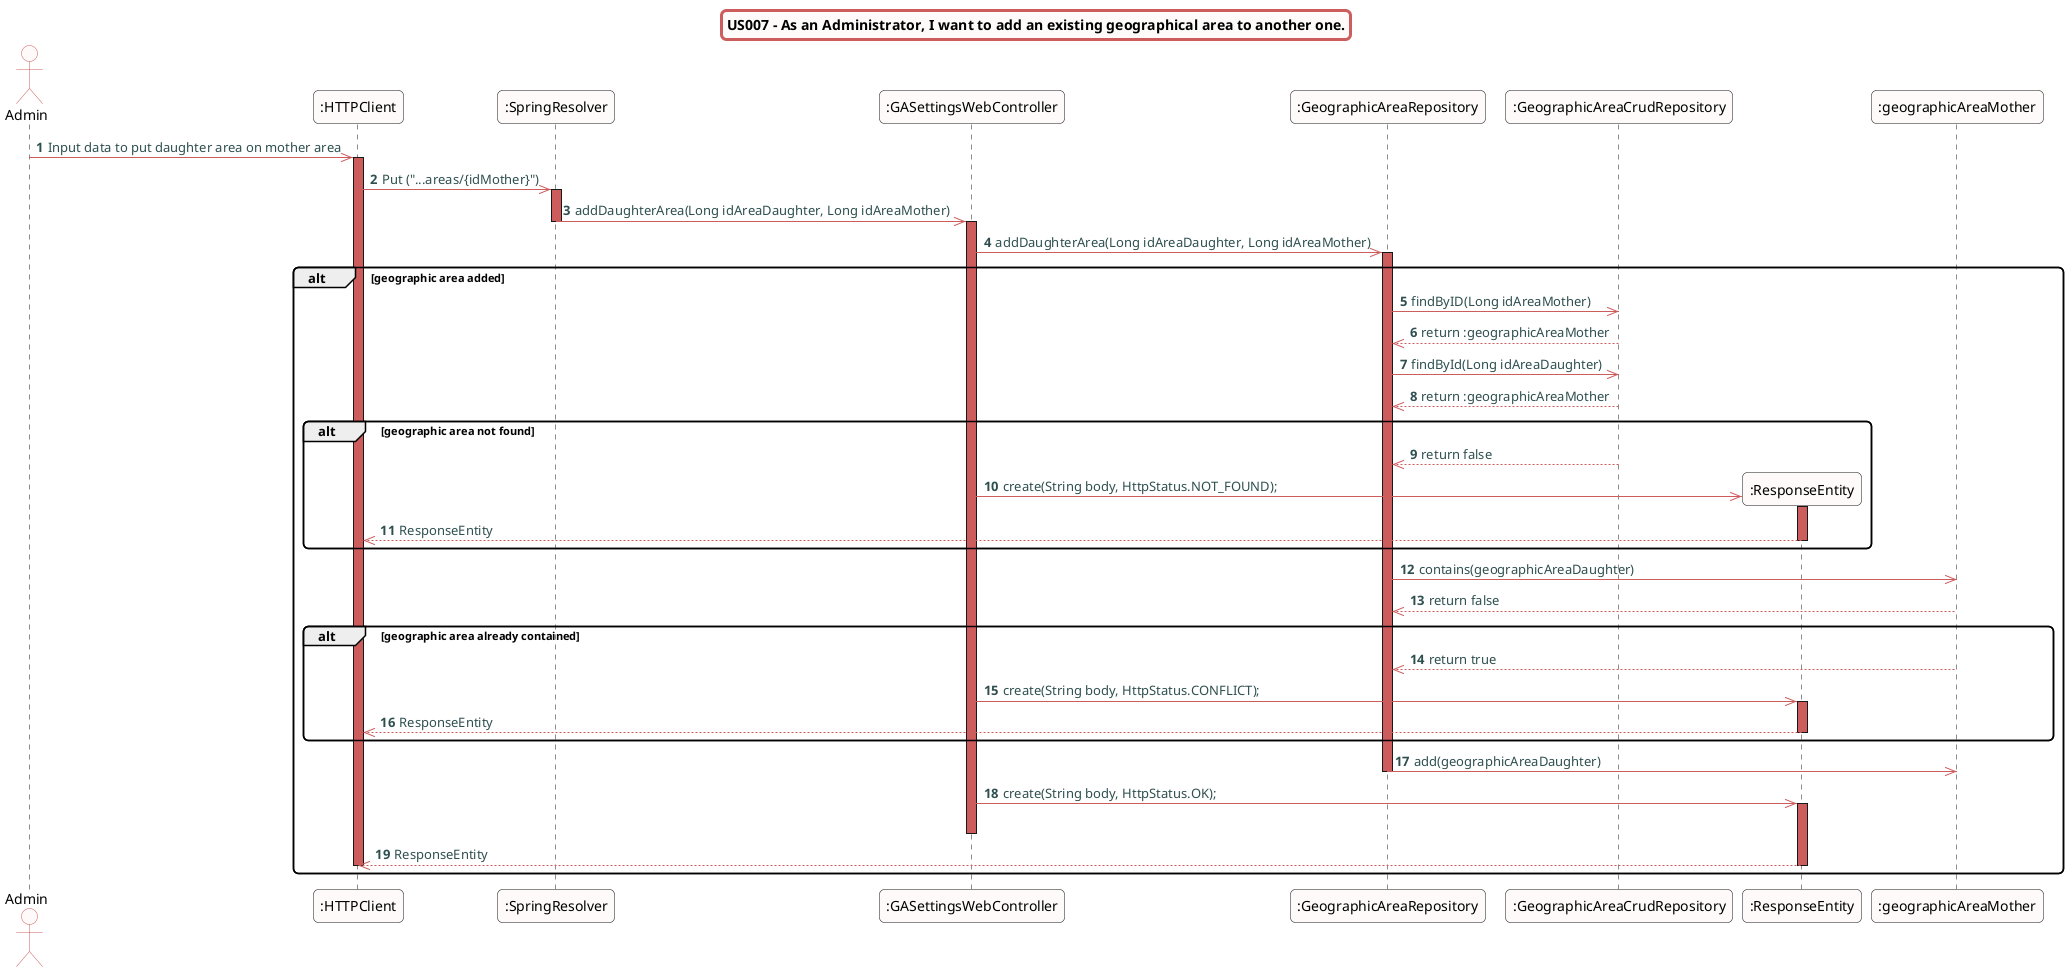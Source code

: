 @startuml
skinparam titleBorderRoundCorner 10
skinparam titleBorderThickness 3
skinparam titleBorderColor indianred
skinparam titleBackgroundColor snow
skinparam FontName quicksand

skinparam actor {
 	BorderColor indianred
 	backgroundColor Snow
 	}

 skinparam sequence {
 	LifeLineBackgroundColor indianred
 	ParticipantBackgroundColor snow
}

 skinparam roundcorner 10

 skinparam component {
   arrowThickness 1
   ArrowFontName Verdana
   ArrowColor indianred
   ArrowFontColor darkslategrey
 }
title US007 - As an Administrator, I want to add an existing geographical area to another one.
autonumber
actor "Admin"
"Admin" ->> ":HTTPClient":  Input data to put daughter area on mother area
activate ":HTTPClient"
":HTTPClient" ->> ":SpringResolver": Put ("...areas/{idMother}")
activate ":SpringResolver"
":SpringResolver" ->> ":GASettingsWebController": addDaughterArea(Long idAreaDaughter, Long idAreaMother)
deactivate ":SpringResolver"
activate ":GASettingsWebController"
":GASettingsWebController" ->> ":GeographicAreaRepository": addDaughterArea(Long idAreaDaughter, Long idAreaMother)
alt geographic area added
activate ":GeographicAreaRepository"
":GeographicAreaRepository" ->> ":GeographicAreaCrudRepository": findByID(Long idAreaMother)
":GeographicAreaCrudRepository" -->> ":GeographicAreaRepository": return :geographicAreaMother
":GeographicAreaRepository" ->> ":GeographicAreaCrudRepository": findById(Long idAreaDaughter)
":GeographicAreaCrudRepository" -->> ":GeographicAreaRepository": return :geographicAreaMother
alt geographic area not found
":GeographicAreaCrudRepository" -->> ":GeographicAreaRepository": return false
create ":ResponseEntity"
":GASettingsWebController" ->> ":ResponseEntity": create(String body, HttpStatus.NOT_FOUND);
activate ":ResponseEntity"
":ResponseEntity" -->> ":HTTPClient": ResponseEntity
deactivate ":ResponseEntity"
end
":GeographicAreaRepository" ->> ":geographicAreaMother": contains(geographicAreaDaughter)
":geographicAreaMother" -->> ":GeographicAreaRepository": return false
alt geographic area already contained
":geographicAreaMother" -->> ":GeographicAreaRepository": return true
":GASettingsWebController" ->> ":ResponseEntity": create(String body, HttpStatus.CONFLICT);
activate ":ResponseEntity"
":ResponseEntity" -->> ":HTTPClient": ResponseEntity
deactivate ":ResponseEntity"
end
":GeographicAreaRepository" ->> ":geographicAreaMother": add(geographicAreaDaughter)
deactivate ":GeographicAreaRepository"

":GASettingsWebController" ->> ":ResponseEntity": create(String body, HttpStatus.OK);
activate ":ResponseEntity"
deactivate ":GASettingsWebController"
":ResponseEntity" -->> ":HTTPClient": ResponseEntity

deactivate ":ResponseEntity"
deactivate ":HTTPClient"
end


@enduml